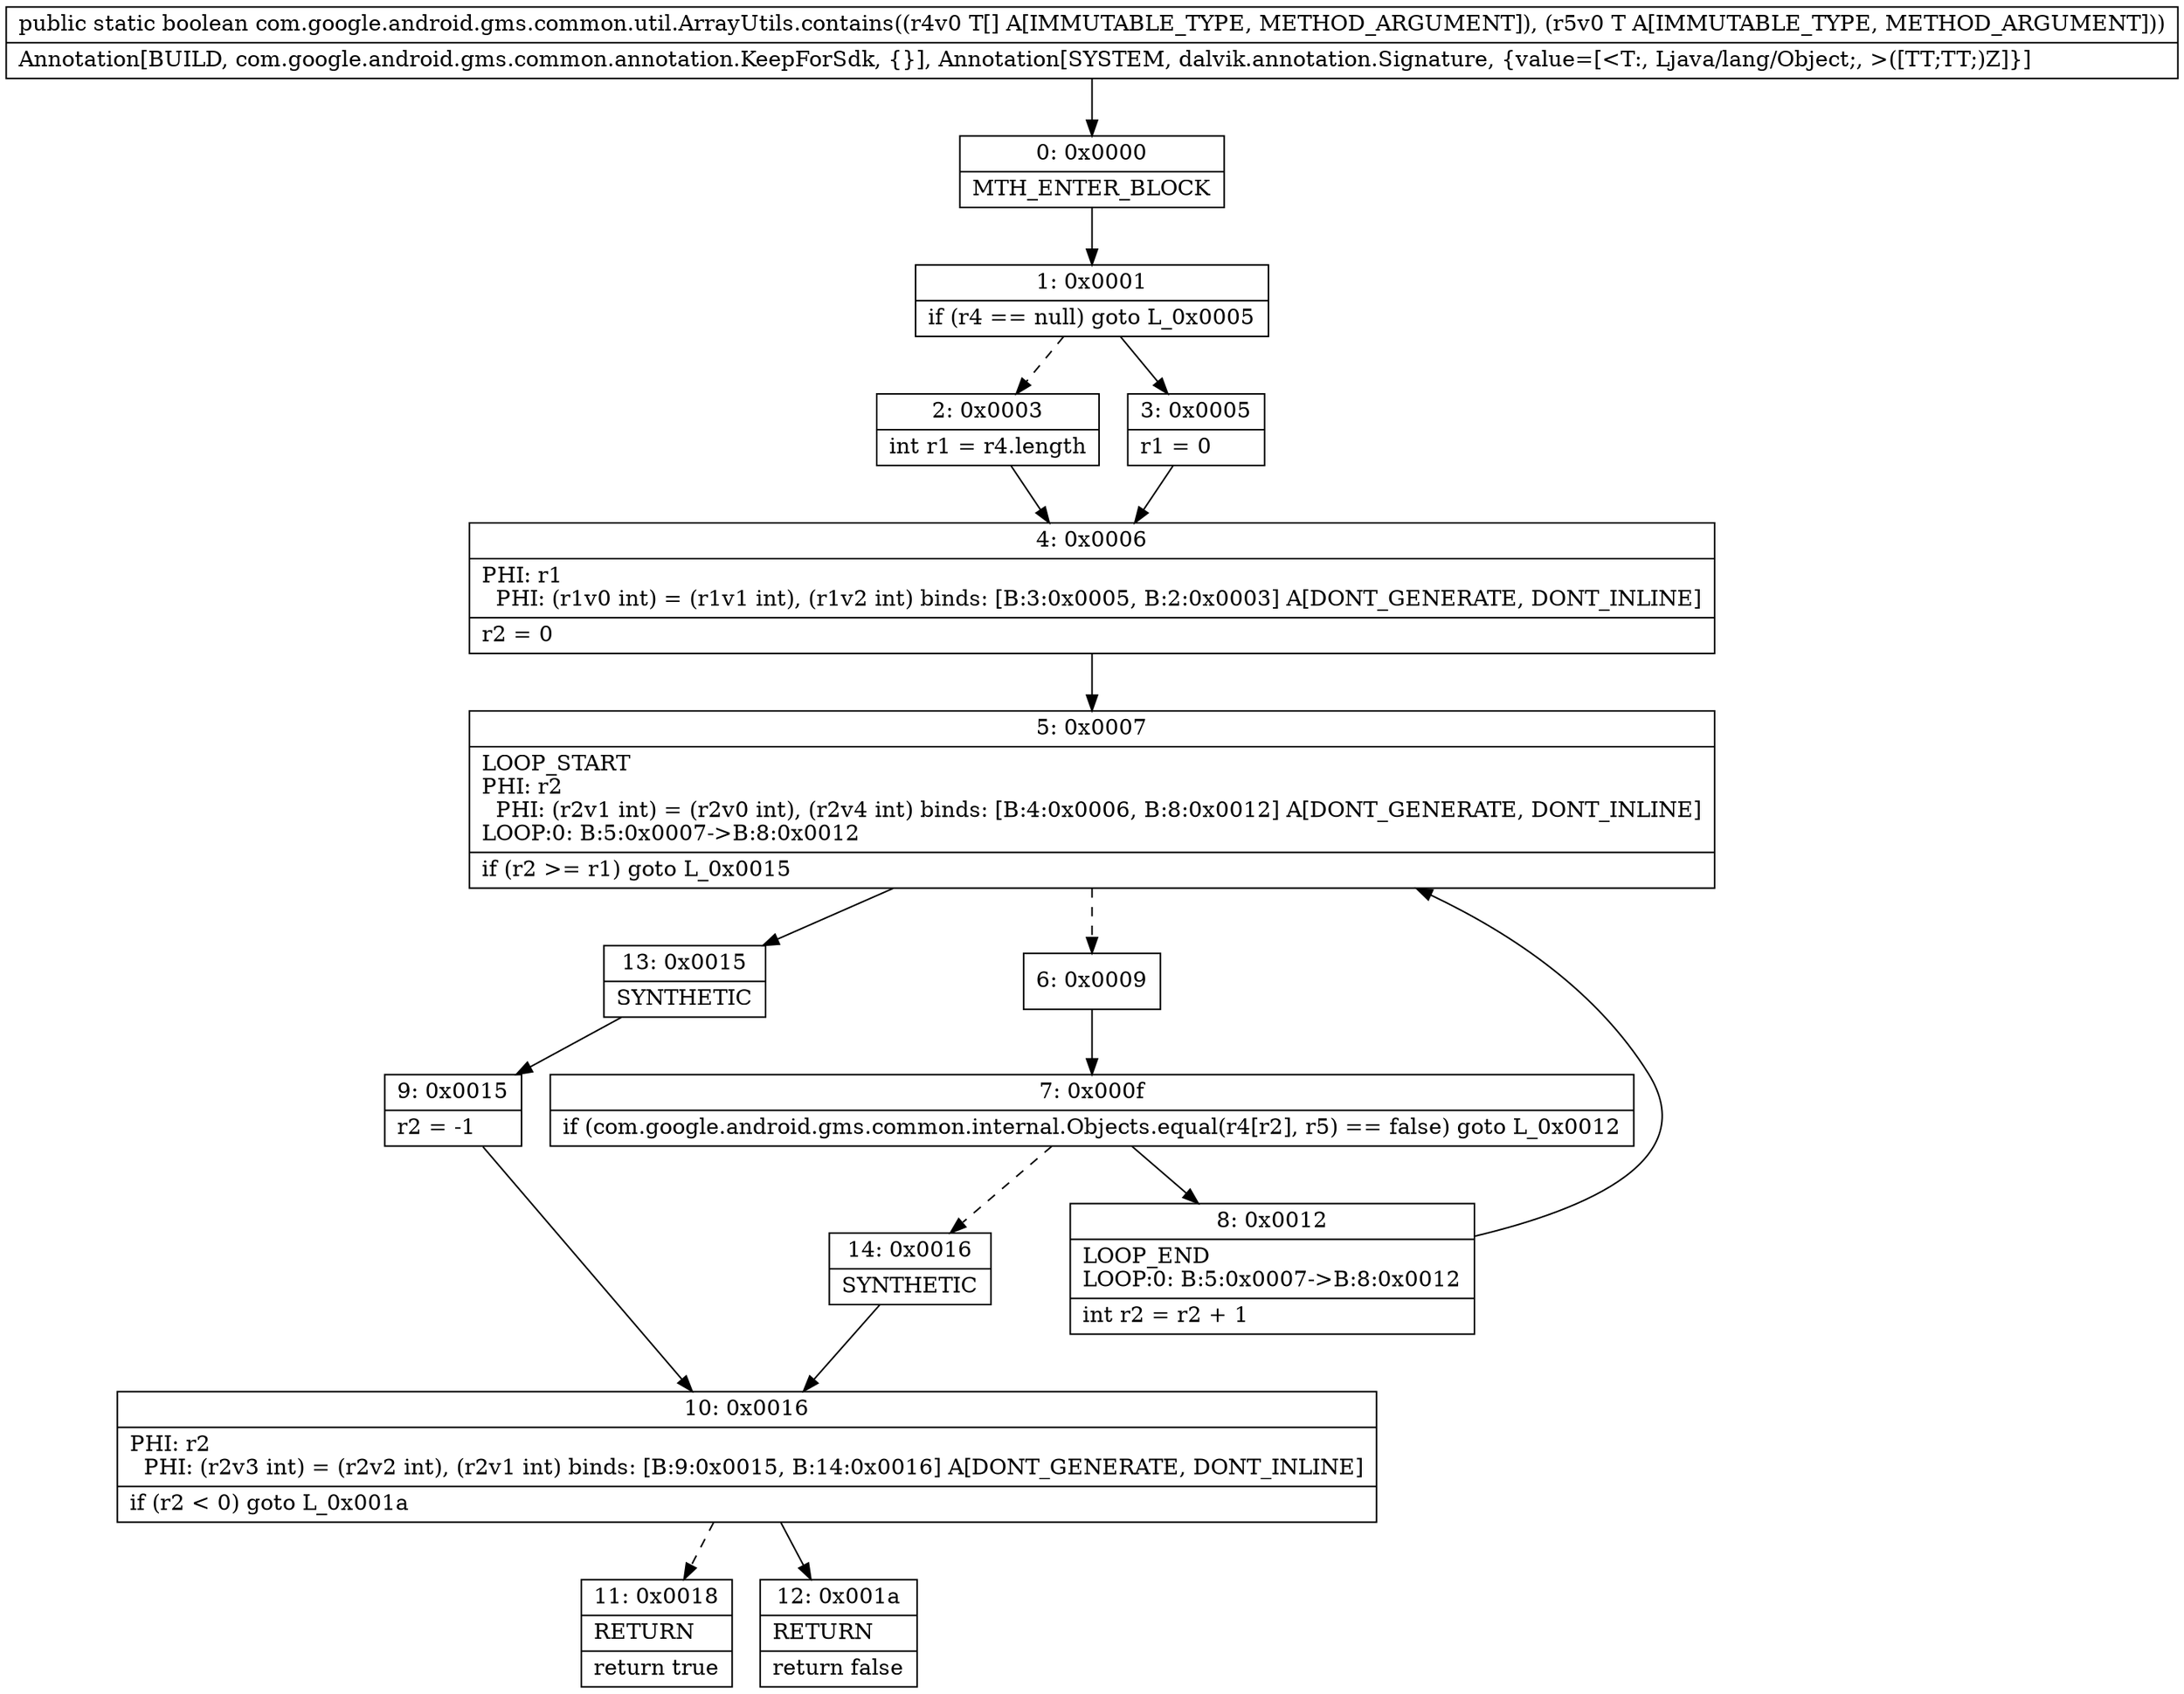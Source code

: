 digraph "CFG forcom.google.android.gms.common.util.ArrayUtils.contains([Ljava\/lang\/Object;Ljava\/lang\/Object;)Z" {
Node_0 [shape=record,label="{0\:\ 0x0000|MTH_ENTER_BLOCK\l}"];
Node_1 [shape=record,label="{1\:\ 0x0001|if (r4 == null) goto L_0x0005\l}"];
Node_2 [shape=record,label="{2\:\ 0x0003|int r1 = r4.length\l}"];
Node_3 [shape=record,label="{3\:\ 0x0005|r1 = 0\l}"];
Node_4 [shape=record,label="{4\:\ 0x0006|PHI: r1 \l  PHI: (r1v0 int) = (r1v1 int), (r1v2 int) binds: [B:3:0x0005, B:2:0x0003] A[DONT_GENERATE, DONT_INLINE]\l|r2 = 0\l}"];
Node_5 [shape=record,label="{5\:\ 0x0007|LOOP_START\lPHI: r2 \l  PHI: (r2v1 int) = (r2v0 int), (r2v4 int) binds: [B:4:0x0006, B:8:0x0012] A[DONT_GENERATE, DONT_INLINE]\lLOOP:0: B:5:0x0007\-\>B:8:0x0012\l|if (r2 \>= r1) goto L_0x0015\l}"];
Node_6 [shape=record,label="{6\:\ 0x0009}"];
Node_7 [shape=record,label="{7\:\ 0x000f|if (com.google.android.gms.common.internal.Objects.equal(r4[r2], r5) == false) goto L_0x0012\l}"];
Node_8 [shape=record,label="{8\:\ 0x0012|LOOP_END\lLOOP:0: B:5:0x0007\-\>B:8:0x0012\l|int r2 = r2 + 1\l}"];
Node_9 [shape=record,label="{9\:\ 0x0015|r2 = \-1\l}"];
Node_10 [shape=record,label="{10\:\ 0x0016|PHI: r2 \l  PHI: (r2v3 int) = (r2v2 int), (r2v1 int) binds: [B:9:0x0015, B:14:0x0016] A[DONT_GENERATE, DONT_INLINE]\l|if (r2 \< 0) goto L_0x001a\l}"];
Node_11 [shape=record,label="{11\:\ 0x0018|RETURN\l|return true\l}"];
Node_12 [shape=record,label="{12\:\ 0x001a|RETURN\l|return false\l}"];
Node_13 [shape=record,label="{13\:\ 0x0015|SYNTHETIC\l}"];
Node_14 [shape=record,label="{14\:\ 0x0016|SYNTHETIC\l}"];
MethodNode[shape=record,label="{public static boolean com.google.android.gms.common.util.ArrayUtils.contains((r4v0 T[] A[IMMUTABLE_TYPE, METHOD_ARGUMENT]), (r5v0 T A[IMMUTABLE_TYPE, METHOD_ARGUMENT]))  | Annotation[BUILD, com.google.android.gms.common.annotation.KeepForSdk, \{\}], Annotation[SYSTEM, dalvik.annotation.Signature, \{value=[\<T:, Ljava\/lang\/Object;, \>([TT;TT;)Z]\}]\l}"];
MethodNode -> Node_0;
Node_0 -> Node_1;
Node_1 -> Node_2[style=dashed];
Node_1 -> Node_3;
Node_2 -> Node_4;
Node_3 -> Node_4;
Node_4 -> Node_5;
Node_5 -> Node_6[style=dashed];
Node_5 -> Node_13;
Node_6 -> Node_7;
Node_7 -> Node_8;
Node_7 -> Node_14[style=dashed];
Node_8 -> Node_5;
Node_9 -> Node_10;
Node_10 -> Node_11[style=dashed];
Node_10 -> Node_12;
Node_13 -> Node_9;
Node_14 -> Node_10;
}

